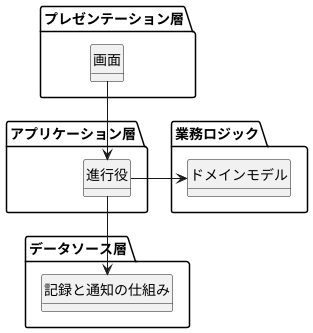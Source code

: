 @startuml

hide circle
hide method

package プレゼンテーション層 {
    class 画面
}

package アプリケーション層 {
    class 進行役
}

package データソース層 {
    class 記録と通知の仕組み
}

package 業務ロジック {
    class ドメインモデル
}

画面 --> 進行役
進行役 -> ドメインモデル
進行役 --> 記録と通知の仕組み

@enduml